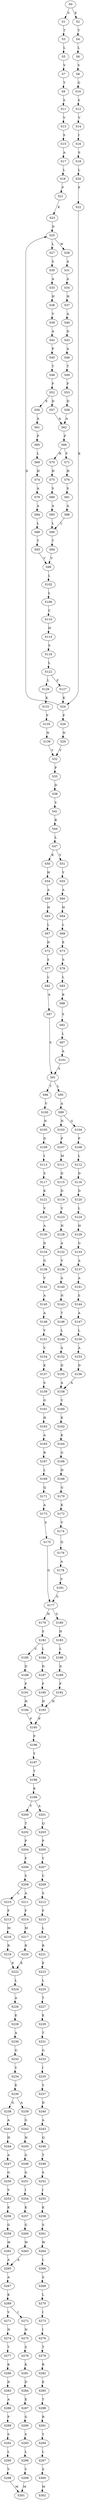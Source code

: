 strict digraph  {
	S0 -> S1 [ label = S ];
	S0 -> S2 [ label = E ];
	S1 -> S3 [ label = T ];
	S2 -> S4 [ label = T ];
	S3 -> S5 [ label = L ];
	S4 -> S6 [ label = L ];
	S5 -> S7 [ label = V ];
	S6 -> S8 [ label = V ];
	S7 -> S9 [ label = T ];
	S8 -> S10 [ label = G ];
	S9 -> S11 [ label = S ];
	S10 -> S12 [ label = S ];
	S11 -> S13 [ label = V ];
	S12 -> S14 [ label = V ];
	S13 -> S15 [ label = S ];
	S14 -> S16 [ label = I ];
	S15 -> S17 [ label = A ];
	S16 -> S18 [ label = S ];
	S17 -> S19 [ label = L ];
	S18 -> S20 [ label = L ];
	S19 -> S21 [ label = F ];
	S20 -> S22 [ label = F ];
	S21 -> S23 [ label = K ];
	S22 -> S24 [ label = K ];
	S23 -> S25 [ label = D ];
	S24 -> S26 [ label = F ];
	S24 -> S25 [ label = D ];
	S25 -> S27 [ label = L ];
	S25 -> S28 [ label = W ];
	S26 -> S29 [ label = N ];
	S27 -> S30 [ label = S ];
	S28 -> S31 [ label = A ];
	S29 -> S32 [ label = V ];
	S30 -> S33 [ label = A ];
	S31 -> S34 [ label = A ];
	S32 -> S35 [ label = P ];
	S33 -> S36 [ label = H ];
	S34 -> S37 [ label = H ];
	S35 -> S38 [ label = D ];
	S36 -> S39 [ label = V ];
	S37 -> S40 [ label = A ];
	S38 -> S41 [ label = V ];
	S39 -> S42 [ label = A ];
	S40 -> S43 [ label = D ];
	S41 -> S44 [ label = R ];
	S42 -> S45 [ label = P ];
	S43 -> S46 [ label = A ];
	S44 -> S47 [ label = L ];
	S45 -> S48 [ label = T ];
	S46 -> S49 [ label = T ];
	S47 -> S50 [ label = K ];
	S47 -> S51 [ label = V ];
	S48 -> S52 [ label = F ];
	S49 -> S53 [ label = F ];
	S50 -> S54 [ label = H ];
	S51 -> S55 [ label = Y ];
	S52 -> S56 [ label = E ];
	S52 -> S57 [ label = D ];
	S53 -> S58 [ label = D ];
	S54 -> S59 [ label = A ];
	S55 -> S60 [ label = A ];
	S56 -> S61 [ label = A ];
	S57 -> S62 [ label = A ];
	S58 -> S62 [ label = A ];
	S59 -> S63 [ label = H ];
	S60 -> S64 [ label = H ];
	S61 -> S65 [ label = P ];
	S62 -> S66 [ label = P ];
	S63 -> S67 [ label = L ];
	S64 -> S68 [ label = L ];
	S65 -> S69 [ label = L ];
	S66 -> S70 [ label = H ];
	S66 -> S71 [ label = F ];
	S67 -> S72 [ label = D ];
	S68 -> S73 [ label = E ];
	S69 -> S74 [ label = H ];
	S70 -> S75 [ label = H ];
	S71 -> S76 [ label = H ];
	S72 -> S77 [ label = S ];
	S73 -> S78 [ label = S ];
	S74 -> S79 [ label = A ];
	S75 -> S80 [ label = S ];
	S76 -> S81 [ label = S ];
	S77 -> S82 [ label = L ];
	S78 -> S83 [ label = L ];
	S79 -> S84 [ label = A ];
	S80 -> S85 [ label = A ];
	S81 -> S86 [ label = A ];
	S82 -> S87 [ label = A ];
	S83 -> S88 [ label = K ];
	S84 -> S89 [ label = L ];
	S85 -> S90 [ label = L ];
	S86 -> S90 [ label = L ];
	S87 -> S91 [ label = S ];
	S88 -> S92 [ label = S ];
	S89 -> S93 [ label = T ];
	S90 -> S94 [ label = T ];
	S91 -> S95 [ label = L ];
	S91 -> S96 [ label = T ];
	S92 -> S97 [ label = L ];
	S93 -> S98 [ label = V ];
	S94 -> S98 [ label = V ];
	S95 -> S99 [ label = A ];
	S96 -> S100 [ label = V ];
	S97 -> S101 [ label = A ];
	S98 -> S102 [ label = L ];
	S99 -> S103 [ label = N ];
	S99 -> S104 [ label = G ];
	S100 -> S105 [ label = N ];
	S101 -> S91 [ label = S ];
	S102 -> S106 [ label = L ];
	S103 -> S107 [ label = P ];
	S104 -> S108 [ label = P ];
	S105 -> S109 [ label = D ];
	S106 -> S110 [ label = C ];
	S107 -> S111 [ label = M ];
	S108 -> S112 [ label = L ];
	S109 -> S113 [ label = I ];
	S110 -> S114 [ label = H ];
	S111 -> S115 [ label = D ];
	S112 -> S116 [ label = D ];
	S113 -> S117 [ label = S ];
	S114 -> S118 [ label = S ];
	S115 -> S119 [ label = D ];
	S116 -> S120 [ label = D ];
	S117 -> S121 [ label = K ];
	S118 -> S122 [ label = L ];
	S119 -> S123 [ label = V ];
	S120 -> S124 [ label = L ];
	S121 -> S125 [ label = V ];
	S122 -> S126 [ label = L ];
	S122 -> S127 [ label = F ];
	S123 -> S128 [ label = H ];
	S124 -> S129 [ label = H ];
	S125 -> S130 [ label = A ];
	S126 -> S131 [ label = K ];
	S127 -> S24 [ label = K ];
	S128 -> S132 [ label = A ];
	S129 -> S133 [ label = G ];
	S130 -> S134 [ label = D ];
	S131 -> S135 [ label = F ];
	S132 -> S136 [ label = V ];
	S133 -> S137 [ label = A ];
	S134 -> S138 [ label = G ];
	S135 -> S139 [ label = N ];
	S136 -> S140 [ label = A ];
	S137 -> S141 [ label = A ];
	S138 -> S142 [ label = V ];
	S139 -> S32 [ label = V ];
	S140 -> S143 [ label = N ];
	S141 -> S144 [ label = S ];
	S142 -> S145 [ label = A ];
	S143 -> S146 [ label = T ];
	S144 -> S147 [ label = A ];
	S145 -> S148 [ label = A ];
	S146 -> S149 [ label = L ];
	S147 -> S150 [ label = L ];
	S148 -> S151 [ label = V ];
	S149 -> S152 [ label = A ];
	S150 -> S153 [ label = A ];
	S151 -> S154 [ label = V ];
	S152 -> S155 [ label = D ];
	S153 -> S156 [ label = D ];
	S154 -> S157 [ label = K ];
	S155 -> S158 [ label = A ];
	S156 -> S158 [ label = A ];
	S157 -> S159 [ label = S ];
	S158 -> S160 [ label = V ];
	S159 -> S161 [ label = G ];
	S160 -> S162 [ label = K ];
	S161 -> S163 [ label = H ];
	S162 -> S164 [ label = K ];
	S163 -> S165 [ label = A ];
	S164 -> S166 [ label = G ];
	S165 -> S167 [ label = R ];
	S166 -> S168 [ label = H ];
	S167 -> S169 [ label = L ];
	S168 -> S170 [ label = G ];
	S169 -> S171 [ label = Q ];
	S170 -> S172 [ label = K ];
	S171 -> S173 [ label = A ];
	S172 -> S174 [ label = V ];
	S173 -> S175 [ label = S ];
	S174 -> S176 [ label = Q ];
	S175 -> S177 [ label = G ];
	S176 -> S178 [ label = A ];
	S177 -> S179 [ label = H ];
	S177 -> S180 [ label = S ];
	S178 -> S181 [ label = S ];
	S179 -> S182 [ label = S ];
	S180 -> S183 [ label = H ];
	S181 -> S177 [ label = G ];
	S182 -> S184 [ label = L ];
	S182 -> S185 [ label = V ];
	S183 -> S186 [ label = L ];
	S184 -> S187 [ label = D ];
	S185 -> S188 [ label = D ];
	S186 -> S189 [ label = D ];
	S187 -> S190 [ label = F ];
	S188 -> S191 [ label = F ];
	S189 -> S192 [ label = F ];
	S190 -> S193 [ label = H ];
	S191 -> S194 [ label = H ];
	S192 -> S193 [ label = H ];
	S193 -> S195 [ label = P ];
	S194 -> S195 [ label = P ];
	S195 -> S196 [ label = F ];
	S196 -> S197 [ label = Y ];
	S197 -> S198 [ label = T ];
	S198 -> S199 [ label = K ];
	S199 -> S200 [ label = T ];
	S199 -> S201 [ label = A ];
	S200 -> S202 [ label = T ];
	S201 -> S203 [ label = Q ];
	S202 -> S204 [ label = P ];
	S203 -> S205 [ label = P ];
	S204 -> S206 [ label = F ];
	S205 -> S207 [ label = Y ];
	S206 -> S208 [ label = S ];
	S207 -> S209 [ label = C ];
	S208 -> S210 [ label = L ];
	S208 -> S211 [ label = A ];
	S209 -> S212 [ label = S ];
	S210 -> S213 [ label = F ];
	S211 -> S214 [ label = F ];
	S212 -> S215 [ label = F ];
	S213 -> S216 [ label = M ];
	S214 -> S217 [ label = M ];
	S215 -> S218 [ label = L ];
	S216 -> S219 [ label = R ];
	S217 -> S220 [ label = R ];
	S218 -> S221 [ label = R ];
	S219 -> S222 [ label = E ];
	S220 -> S222 [ label = E ];
	S221 -> S223 [ label = E ];
	S222 -> S224 [ label = L ];
	S223 -> S225 [ label = L ];
	S224 -> S226 [ label = A ];
	S225 -> S227 [ label = T ];
	S226 -> S228 [ label = E ];
	S227 -> S229 [ label = E ];
	S228 -> S230 [ label = A ];
	S229 -> S231 [ label = T ];
	S230 -> S232 [ label = G ];
	S231 -> S233 [ label = G ];
	S232 -> S234 [ label = Y ];
	S233 -> S235 [ label = I ];
	S234 -> S236 [ label = E ];
	S235 -> S237 [ label = V ];
	S236 -> S238 [ label = G ];
	S236 -> S239 [ label = A ];
	S237 -> S240 [ label = D ];
	S238 -> S241 [ label = A ];
	S239 -> S242 [ label = G ];
	S240 -> S243 [ label = A ];
	S241 -> S244 [ label = H ];
	S242 -> S245 [ label = H ];
	S243 -> S246 [ label = Q ];
	S244 -> S247 [ label = A ];
	S245 -> S248 [ label = G ];
	S246 -> S249 [ label = T ];
	S247 -> S250 [ label = G ];
	S248 -> S251 [ label = G ];
	S249 -> S252 [ label = S ];
	S250 -> S253 [ label = V ];
	S251 -> S254 [ label = I ];
	S252 -> S255 [ label = I ];
	S253 -> S256 [ label = K ];
	S254 -> S257 [ label = K ];
	S255 -> S258 [ label = K ];
	S256 -> S259 [ label = G ];
	S257 -> S260 [ label = G ];
	S258 -> S261 [ label = S ];
	S259 -> S262 [ label = W ];
	S260 -> S263 [ label = W ];
	S261 -> S264 [ label = W ];
	S262 -> S265 [ label = A ];
	S263 -> S265 [ label = A ];
	S264 -> S266 [ label = L ];
	S265 -> S267 [ label = A ];
	S266 -> S268 [ label = S ];
	S267 -> S269 [ label = K ];
	S268 -> S270 [ label = L ];
	S269 -> S271 [ label = V ];
	S269 -> S272 [ label = I ];
	S270 -> S273 [ label = I ];
	S271 -> S274 [ label = N ];
	S272 -> S275 [ label = N ];
	S273 -> S276 [ label = I ];
	S274 -> S277 [ label = T ];
	S275 -> S278 [ label = S ];
	S276 -> S279 [ label = T ];
	S277 -> S280 [ label = K ];
	S278 -> S281 [ label = K ];
	S279 -> S282 [ label = R ];
	S280 -> S283 [ label = D ];
	S281 -> S284 [ label = D ];
	S282 -> S285 [ label = E ];
	S283 -> S286 [ label = A ];
	S284 -> S287 [ label = E ];
	S285 -> S288 [ label = T ];
	S286 -> S289 [ label = P ];
	S287 -> S290 [ label = G ];
	S288 -> S291 [ label = R ];
	S289 -> S292 [ label = S ];
	S290 -> S293 [ label = S ];
	S291 -> S294 [ label = T ];
	S292 -> S295 [ label = L ];
	S293 -> S296 [ label = L ];
	S294 -> S297 [ label = L ];
	S295 -> S298 [ label = V ];
	S296 -> S299 [ label = V ];
	S297 -> S300 [ label = S ];
	S298 -> S301 [ label = M ];
	S299 -> S301 [ label = M ];
	S300 -> S302 [ label = M ];
}
